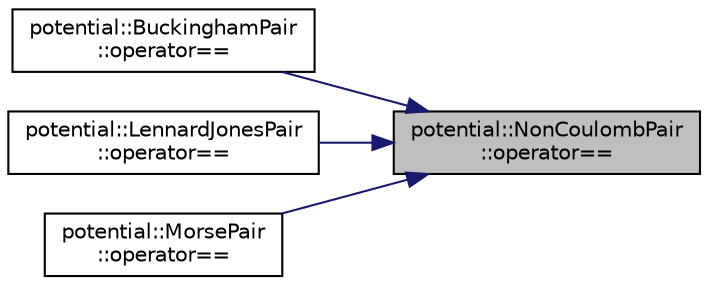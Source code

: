 digraph "potential::NonCoulombPair::operator=="
{
 // LATEX_PDF_SIZE
  edge [fontname="Helvetica",fontsize="10",labelfontname="Helvetica",labelfontsize="10"];
  node [fontname="Helvetica",fontsize="10",shape=record];
  rankdir="RL";
  Node1 [label="potential::NonCoulombPair\l::operator==",height=0.2,width=0.4,color="black", fillcolor="grey75", style="filled", fontcolor="black",tooltip="operator overload for the comparison of two NonCoulombPair objects"];
  Node1 -> Node2 [dir="back",color="midnightblue",fontsize="10",style="solid",fontname="Helvetica"];
  Node2 [label="potential::BuckinghamPair\l::operator==",height=0.2,width=0.4,color="black", fillcolor="white", style="filled",URL="$classpotential_1_1BuckinghamPair.html#a8af2a87c9312c10f97b8e892c8141c21",tooltip="operator overload for the comparison of two BuckinghamPair objects"];
  Node1 -> Node3 [dir="back",color="midnightblue",fontsize="10",style="solid",fontname="Helvetica"];
  Node3 [label="potential::LennardJonesPair\l::operator==",height=0.2,width=0.4,color="black", fillcolor="white", style="filled",URL="$classpotential_1_1LennardJonesPair.html#a262306696941ba5ddc9f63b8af94a496",tooltip="operator overload for the comparison of two LennardJonesPair objects"];
  Node1 -> Node4 [dir="back",color="midnightblue",fontsize="10",style="solid",fontname="Helvetica"];
  Node4 [label="potential::MorsePair\l::operator==",height=0.2,width=0.4,color="black", fillcolor="white", style="filled",URL="$classpotential_1_1MorsePair.html#a24b125eaeeec0c0215090db8b0e3eb16",tooltip="operator overload for the comparison of two MorsePair objects"];
}
